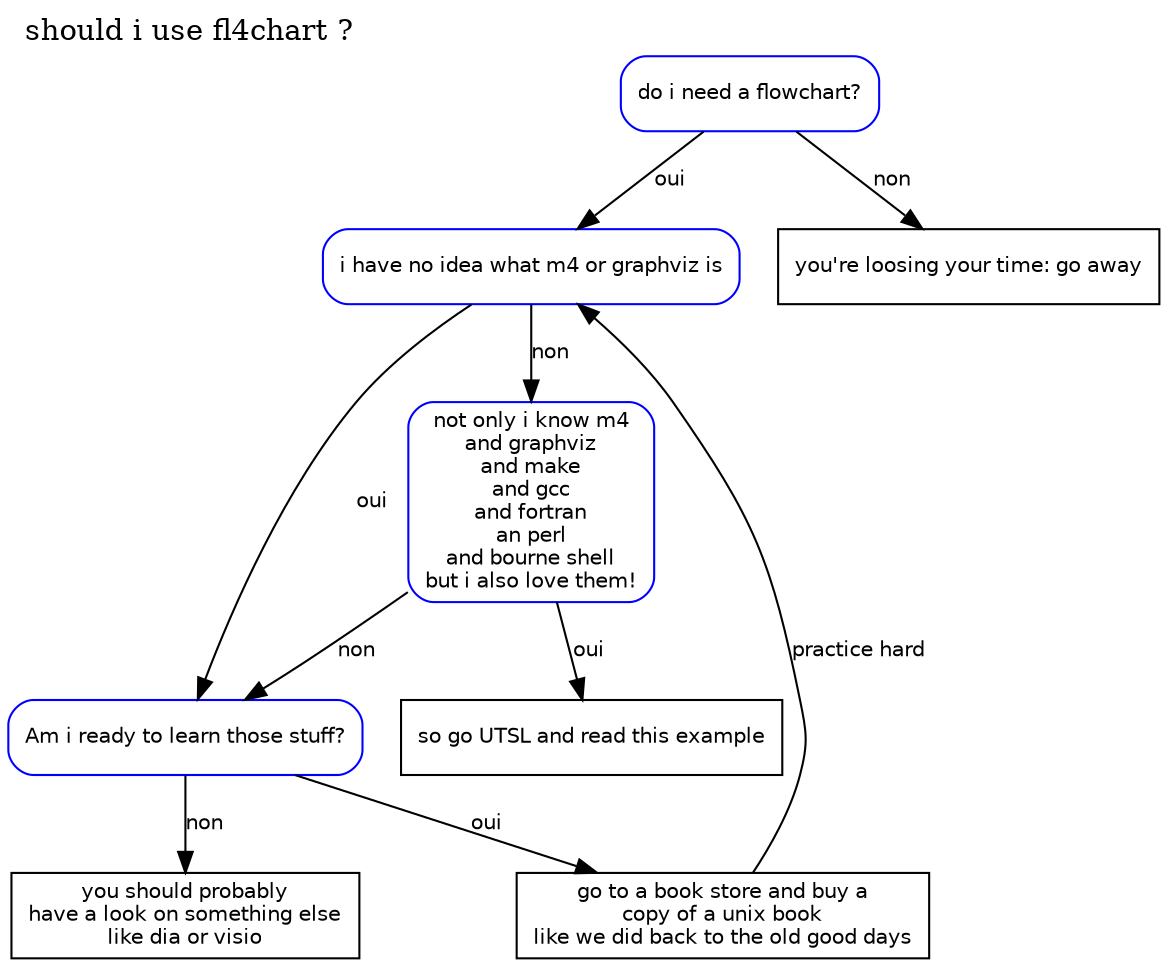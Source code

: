 digraph { 
node [ fontname = "Bitstream Vera Sans", fontsize = 10 ]
edge [ fontname = "Bitstream Vera Sans", fontsize = 10 ]

labelloc=top;
labeljust=left;

 label="should i use fl4chart ?"

doINeedIt [shape=box, style=rounded, color=blue, label="do i need a flowchart?", ]
doINeedIt -> iAmNewbie [label="oui"]; doINeedIt -> noYouDont [label="non"]
noYouDont [shape=box, label="you're loosing your time: go away", ]

iAmNewbie [shape=box, style=rounded, color=blue, label="i have no idea what m4 or graphviz is", ]
iAmNewbie -> wannaLearn [label="oui"]; iAmNewbie -> unixLover [label="non"]
unixLover [shape=box, style=rounded, color=blue, label="not only i know m4
and graphviz
and make
and gcc
and fortran
an perl
and bourne shell
but i also love them!", ]
unixLover -> haveALook [label="oui"]; unixLover -> wannaLearn [label="non"] 

moveOn [shape=box, label="you should probably
have a look on something else
like dia or visio", ]
haveALook [shape=box, label="so go UTSL and read this example", ] 

wannaLearn [shape=box, style=rounded, color=blue, label="Am i ready to learn those stuff?", ]
wannaLearn -> goBuyCopy [label="oui"]; wannaLearn -> moveOn [label="non"]
goBuyCopy [shape=box, label="go to a book store and buy a
copy of a unix book
like we did back to the old good days", ]
goBuyCopy -> iAmNewbie [label="practice hard",]

}



